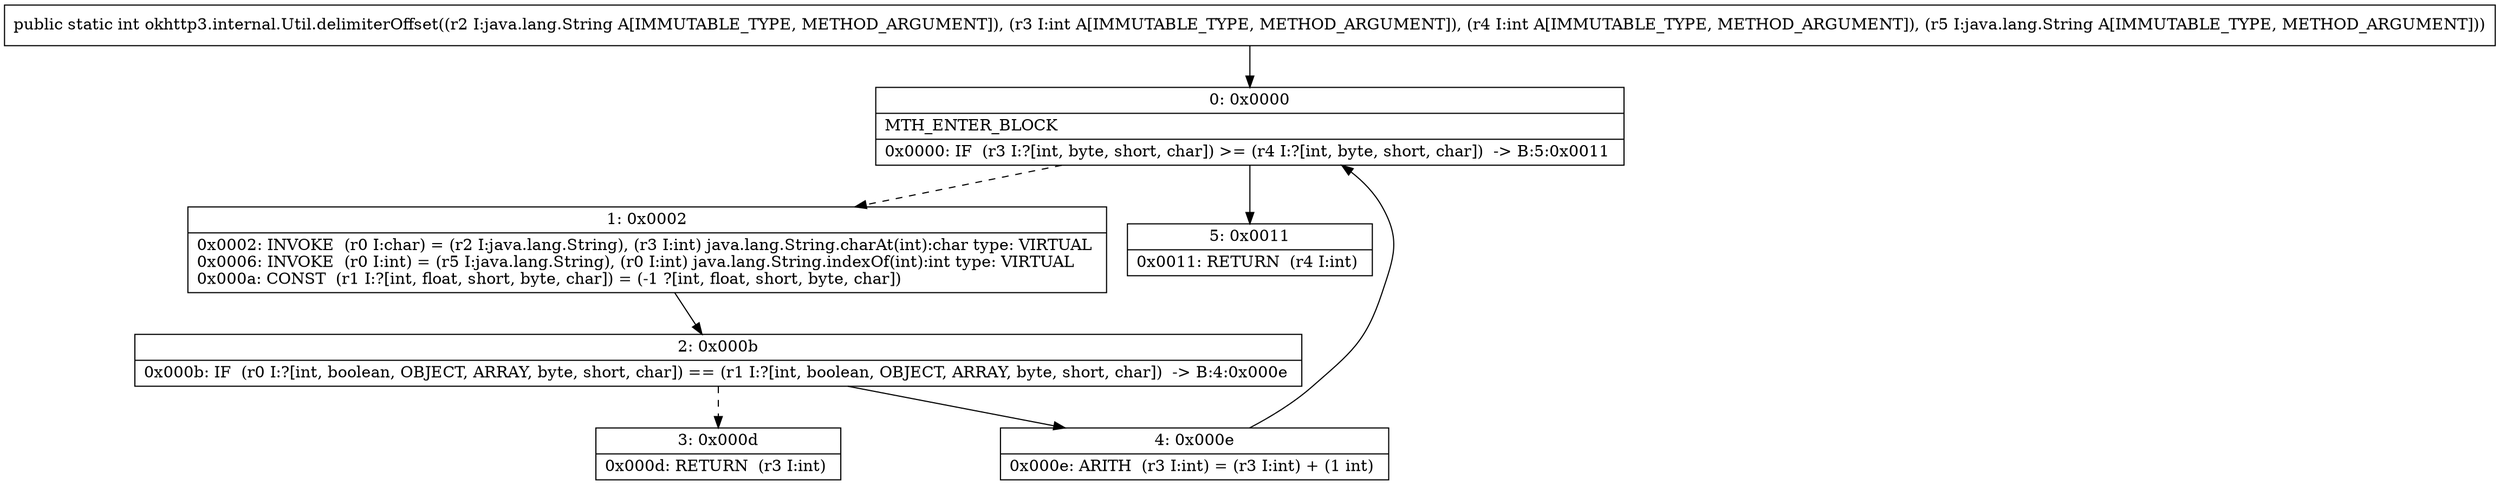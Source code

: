 digraph "CFG forokhttp3.internal.Util.delimiterOffset(Ljava\/lang\/String;IILjava\/lang\/String;)I" {
Node_0 [shape=record,label="{0\:\ 0x0000|MTH_ENTER_BLOCK\l|0x0000: IF  (r3 I:?[int, byte, short, char]) \>= (r4 I:?[int, byte, short, char])  \-\> B:5:0x0011 \l}"];
Node_1 [shape=record,label="{1\:\ 0x0002|0x0002: INVOKE  (r0 I:char) = (r2 I:java.lang.String), (r3 I:int) java.lang.String.charAt(int):char type: VIRTUAL \l0x0006: INVOKE  (r0 I:int) = (r5 I:java.lang.String), (r0 I:int) java.lang.String.indexOf(int):int type: VIRTUAL \l0x000a: CONST  (r1 I:?[int, float, short, byte, char]) = (\-1 ?[int, float, short, byte, char]) \l}"];
Node_2 [shape=record,label="{2\:\ 0x000b|0x000b: IF  (r0 I:?[int, boolean, OBJECT, ARRAY, byte, short, char]) == (r1 I:?[int, boolean, OBJECT, ARRAY, byte, short, char])  \-\> B:4:0x000e \l}"];
Node_3 [shape=record,label="{3\:\ 0x000d|0x000d: RETURN  (r3 I:int) \l}"];
Node_4 [shape=record,label="{4\:\ 0x000e|0x000e: ARITH  (r3 I:int) = (r3 I:int) + (1 int) \l}"];
Node_5 [shape=record,label="{5\:\ 0x0011|0x0011: RETURN  (r4 I:int) \l}"];
MethodNode[shape=record,label="{public static int okhttp3.internal.Util.delimiterOffset((r2 I:java.lang.String A[IMMUTABLE_TYPE, METHOD_ARGUMENT]), (r3 I:int A[IMMUTABLE_TYPE, METHOD_ARGUMENT]), (r4 I:int A[IMMUTABLE_TYPE, METHOD_ARGUMENT]), (r5 I:java.lang.String A[IMMUTABLE_TYPE, METHOD_ARGUMENT])) }"];
MethodNode -> Node_0;
Node_0 -> Node_1[style=dashed];
Node_0 -> Node_5;
Node_1 -> Node_2;
Node_2 -> Node_3[style=dashed];
Node_2 -> Node_4;
Node_4 -> Node_0;
}

